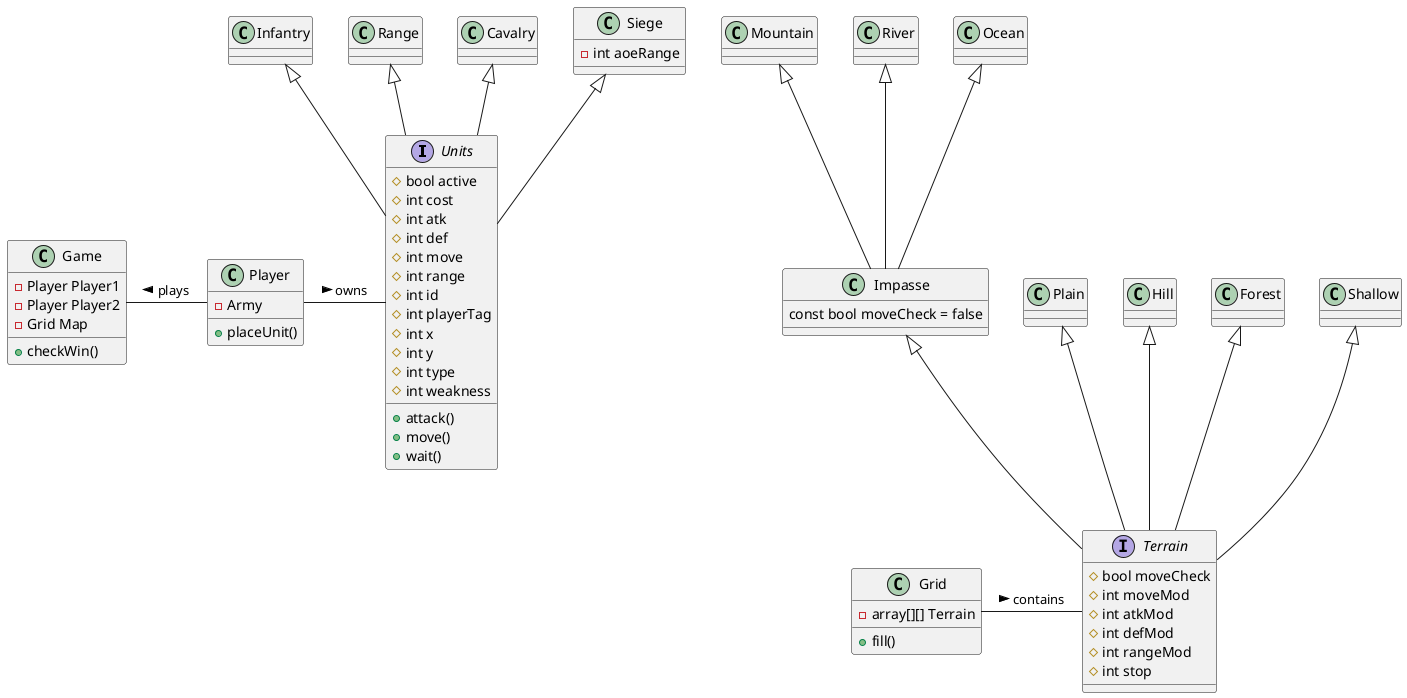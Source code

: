 @startuml primCon 

interface Units {
    #bool active
    #int cost
    #int atk 
    #int def 
    #int move
    #int range 
    #int id
    #int playerTag
    #int x 
    #int y 
    #int type
    #int weakness
    +attack()
    +move()
    +wait()
}

class Infantry 
class Range 
class Cavalry
class Siege{
    -int aoeRange
}

interface Terrain{
    #bool moveCheck
    #int moveMod
    #int atkMod
    #int defMod 
    #int rangeMod
    #int stop
}


class Impasse{
    const bool moveCheck = false
}
class Plain
class Mountain
class Hill
class Forest
class Shallow
class River
class Ocean

class Grid{
    -array[][] Terrain 
    +fill()
}

class Player{
    -Army
    +placeUnit()
}

class Game{
    -Player Player1
    -Player Player2
    -Grid Map
    +checkWin()
}

Player - Units : owns >
Grid - Terrain : contains >
Game - Player : plays <


Infantry <|-- Units
Range <|-- Units
Cavalry <|-- Units
Siege <|-- Units

Impasse <|-- Terrain
Plain <|-- Terrain
Mountain <|-- Impasse
Hill <|-- Terrain
Forest <|-- Terrain
Shallow <|-- Terrain
River <|-- Impasse
Ocean <|-- Impasse

@enduml